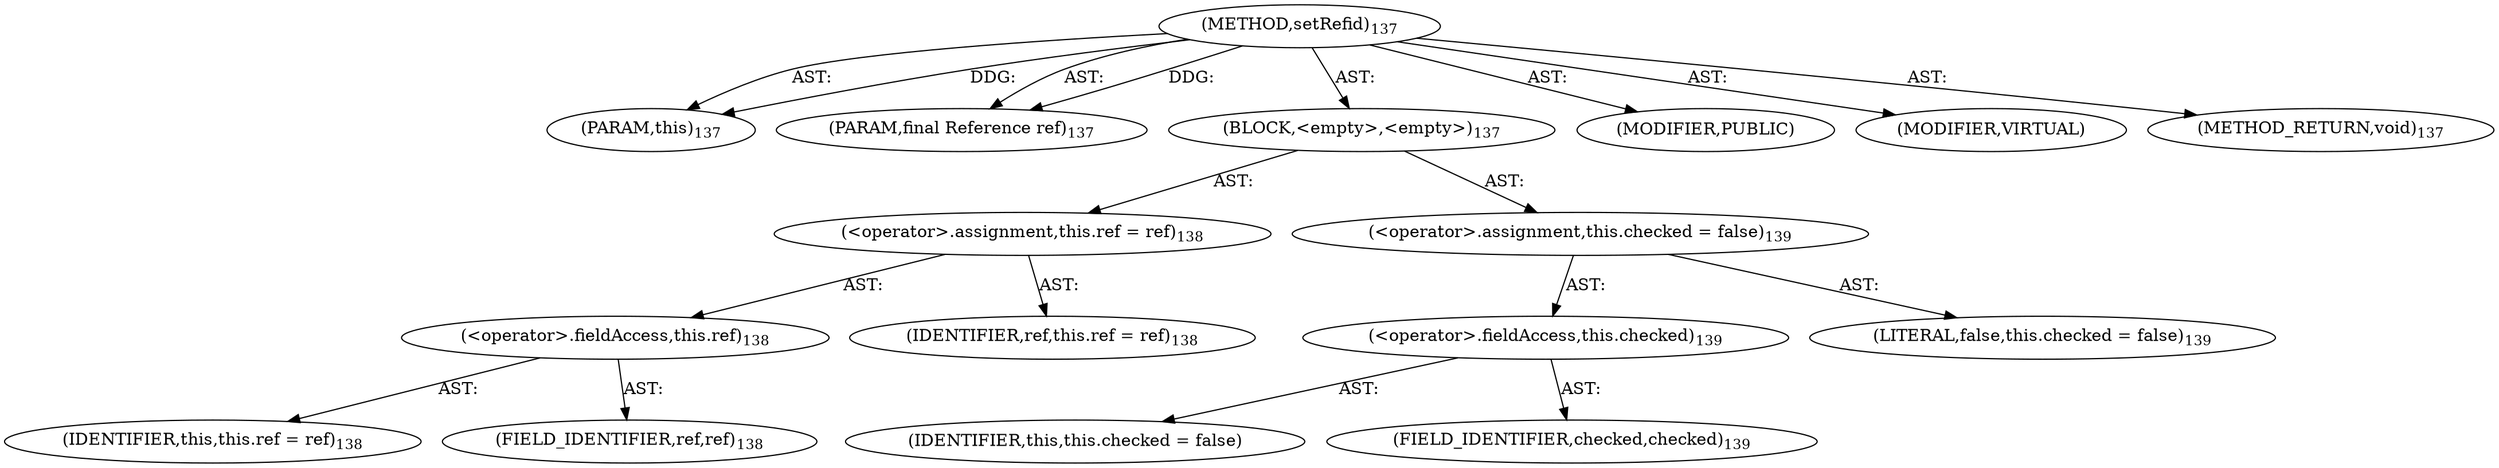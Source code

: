 digraph "setRefid" {  
"111669149699" [label = <(METHOD,setRefid)<SUB>137</SUB>> ]
"115964116992" [label = <(PARAM,this)<SUB>137</SUB>> ]
"115964117002" [label = <(PARAM,final Reference ref)<SUB>137</SUB>> ]
"25769803779" [label = <(BLOCK,&lt;empty&gt;,&lt;empty&gt;)<SUB>137</SUB>> ]
"30064771077" [label = <(&lt;operator&gt;.assignment,this.ref = ref)<SUB>138</SUB>> ]
"30064771078" [label = <(&lt;operator&gt;.fieldAccess,this.ref)<SUB>138</SUB>> ]
"68719476736" [label = <(IDENTIFIER,this,this.ref = ref)<SUB>138</SUB>> ]
"55834574851" [label = <(FIELD_IDENTIFIER,ref,ref)<SUB>138</SUB>> ]
"68719476752" [label = <(IDENTIFIER,ref,this.ref = ref)<SUB>138</SUB>> ]
"30064771079" [label = <(&lt;operator&gt;.assignment,this.checked = false)<SUB>139</SUB>> ]
"30064771080" [label = <(&lt;operator&gt;.fieldAccess,this.checked)<SUB>139</SUB>> ]
"68719476753" [label = <(IDENTIFIER,this,this.checked = false)> ]
"55834574852" [label = <(FIELD_IDENTIFIER,checked,checked)<SUB>139</SUB>> ]
"90194313217" [label = <(LITERAL,false,this.checked = false)<SUB>139</SUB>> ]
"133143986185" [label = <(MODIFIER,PUBLIC)> ]
"133143986186" [label = <(MODIFIER,VIRTUAL)> ]
"128849018883" [label = <(METHOD_RETURN,void)<SUB>137</SUB>> ]
  "111669149699" -> "115964116992"  [ label = "AST: "] 
  "111669149699" -> "115964117002"  [ label = "AST: "] 
  "111669149699" -> "25769803779"  [ label = "AST: "] 
  "111669149699" -> "133143986185"  [ label = "AST: "] 
  "111669149699" -> "133143986186"  [ label = "AST: "] 
  "111669149699" -> "128849018883"  [ label = "AST: "] 
  "25769803779" -> "30064771077"  [ label = "AST: "] 
  "25769803779" -> "30064771079"  [ label = "AST: "] 
  "30064771077" -> "30064771078"  [ label = "AST: "] 
  "30064771077" -> "68719476752"  [ label = "AST: "] 
  "30064771078" -> "68719476736"  [ label = "AST: "] 
  "30064771078" -> "55834574851"  [ label = "AST: "] 
  "30064771079" -> "30064771080"  [ label = "AST: "] 
  "30064771079" -> "90194313217"  [ label = "AST: "] 
  "30064771080" -> "68719476753"  [ label = "AST: "] 
  "30064771080" -> "55834574852"  [ label = "AST: "] 
  "111669149699" -> "115964116992"  [ label = "DDG: "] 
  "111669149699" -> "115964117002"  [ label = "DDG: "] 
}
